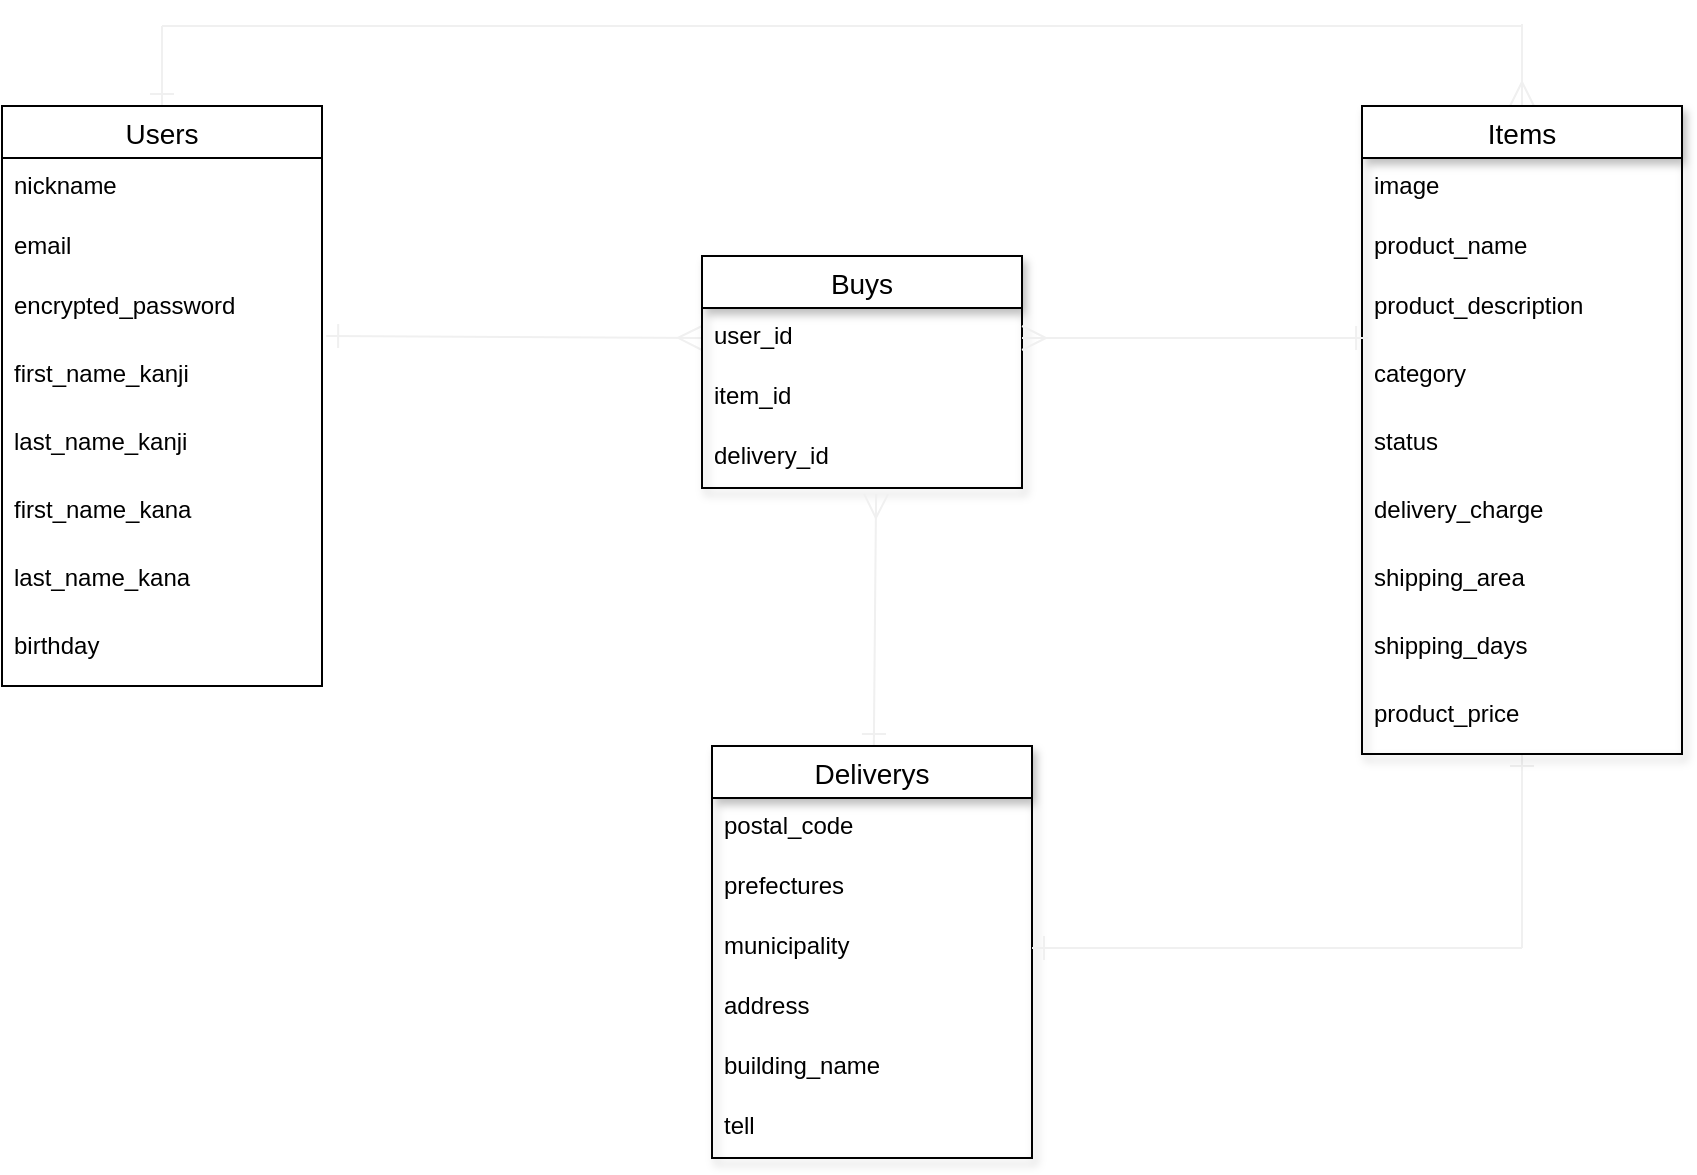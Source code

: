 <mxfile>
    <diagram id="SYYIoxHmVdFxY4b5FEGh" name="ページ1">
        <mxGraphModel dx="728" dy="529" grid="1" gridSize="10" guides="1" tooltips="1" connect="1" arrows="1" fold="1" page="1" pageScale="1" pageWidth="1169" pageHeight="827" math="0" shadow="0">
            <root>
                <mxCell id="0"/>
                <mxCell id="1" parent="0"/>
                <mxCell id="R4g8S2cu2oiYWbdXBOTO-71" style="edgeStyle=none;rounded=0;jumpSize=6;orthogonalLoop=1;jettySize=auto;html=1;shadow=0;startArrow=ERone;startFill=0;endArrow=none;endFill=0;startSize=10;endSize=10;targetPerimeterSpacing=5;strokeColor=#f0f0f0;strokeWidth=1;" edge="1" parent="1" source="17">
                    <mxGeometry relative="1" as="geometry">
                        <mxPoint x="240" y="40" as="targetPoint"/>
                    </mxGeometry>
                </mxCell>
                <mxCell id="17" value="Users" style="swimlane;fontStyle=0;childLayout=stackLayout;horizontal=1;startSize=26;horizontalStack=0;resizeParent=1;resizeParentMax=0;resizeLast=0;collapsible=1;marginBottom=0;align=center;fontSize=14;aspect=fixed;" vertex="1" parent="1">
                    <mxGeometry x="160" y="80" width="160" height="290" as="geometry">
                        <mxRectangle x="80" y="80" width="70" height="26" as="alternateBounds"/>
                    </mxGeometry>
                </mxCell>
                <mxCell id="18" value="nickname" style="text;strokeColor=none;fillColor=none;spacingLeft=4;spacingRight=4;overflow=hidden;rotatable=0;points=[[0,0.5],[1,0.5]];portConstraint=eastwest;fontSize=12;" vertex="1" parent="17">
                    <mxGeometry y="26" width="160" height="30" as="geometry"/>
                </mxCell>
                <mxCell id="19" value="email" style="text;strokeColor=none;fillColor=none;spacingLeft=4;spacingRight=4;overflow=hidden;rotatable=0;points=[[0,0.5],[1,0.5]];portConstraint=eastwest;fontSize=12;" vertex="1" parent="17">
                    <mxGeometry y="56" width="160" height="30" as="geometry"/>
                </mxCell>
                <mxCell id="41" value="encrypted_password" style="text;strokeColor=none;fillColor=none;spacingLeft=4;spacingRight=4;overflow=hidden;rotatable=0;points=[[0,0.5],[1,0.5]];portConstraint=eastwest;fontSize=12;" vertex="1" parent="17">
                    <mxGeometry y="86" width="160" height="34" as="geometry"/>
                </mxCell>
                <mxCell id="42" value="first_name_kanji " style="text;strokeColor=none;fillColor=none;spacingLeft=4;spacingRight=4;overflow=hidden;rotatable=0;points=[[0,0.5],[1,0.5]];portConstraint=eastwest;fontSize=12;" vertex="1" parent="17">
                    <mxGeometry y="120" width="160" height="34" as="geometry"/>
                </mxCell>
                <mxCell id="R4g8S2cu2oiYWbdXBOTO-78" value="last_name_kanji " style="text;strokeColor=none;fillColor=none;spacingLeft=4;spacingRight=4;overflow=hidden;rotatable=0;points=[[0,0.5],[1,0.5]];portConstraint=eastwest;fontSize=12;" vertex="1" parent="17">
                    <mxGeometry y="154" width="160" height="34" as="geometry"/>
                </mxCell>
                <mxCell id="R4g8S2cu2oiYWbdXBOTO-77" value="first_name_kana" style="text;strokeColor=none;fillColor=none;spacingLeft=4;spacingRight=4;overflow=hidden;rotatable=0;points=[[0,0.5],[1,0.5]];portConstraint=eastwest;fontSize=12;" vertex="1" parent="17">
                    <mxGeometry y="188" width="160" height="34" as="geometry"/>
                </mxCell>
                <mxCell id="R4g8S2cu2oiYWbdXBOTO-76" value="last_name_kana" style="text;strokeColor=none;fillColor=none;spacingLeft=4;spacingRight=4;overflow=hidden;rotatable=0;points=[[0,0.5],[1,0.5]];portConstraint=eastwest;fontSize=12;" vertex="1" parent="17">
                    <mxGeometry y="222" width="160" height="34" as="geometry"/>
                </mxCell>
                <mxCell id="20" value="birthday" style="text;strokeColor=none;fillColor=none;spacingLeft=4;spacingRight=4;overflow=hidden;rotatable=0;points=[[0,0.5],[1,0.5]];portConstraint=eastwest;fontSize=12;" vertex="1" parent="17">
                    <mxGeometry y="256" width="160" height="34" as="geometry"/>
                </mxCell>
                <mxCell id="R4g8S2cu2oiYWbdXBOTO-46" style="edgeStyle=none;rounded=0;jumpSize=6;orthogonalLoop=1;jettySize=auto;html=1;entryX=1.013;entryY=-0.147;entryDx=0;entryDy=0;entryPerimeter=0;shadow=0;startArrow=ERmany;startFill=0;endArrow=ERone;endFill=0;startSize=10;endSize=10;targetPerimeterSpacing=5;strokeColor=#f0f0f0;strokeWidth=1;exitX=0;exitY=0.5;exitDx=0;exitDy=0;spacing=2;" edge="1" parent="1" source="29" target="42">
                    <mxGeometry relative="1" as="geometry"/>
                </mxCell>
                <mxCell id="R4g8S2cu2oiYWbdXBOTO-51" style="edgeStyle=none;rounded=0;jumpSize=6;orthogonalLoop=1;jettySize=auto;html=1;shadow=0;startArrow=ERone;startFill=0;endArrow=none;endFill=0;startSize=10;endSize=10;targetPerimeterSpacing=5;strokeColor=#f0f0f0;strokeWidth=1;" edge="1" parent="1" source="21">
                    <mxGeometry relative="1" as="geometry">
                        <mxPoint x="920" y="501" as="targetPoint"/>
                    </mxGeometry>
                </mxCell>
                <mxCell id="R4g8S2cu2oiYWbdXBOTO-72" style="edgeStyle=none;rounded=0;jumpSize=6;orthogonalLoop=1;jettySize=auto;html=1;shadow=0;startArrow=ERmany;startFill=0;endArrow=none;endFill=0;startSize=10;endSize=10;targetPerimeterSpacing=5;strokeColor=#f0f0f0;strokeWidth=1;" edge="1" parent="1" source="21">
                    <mxGeometry relative="1" as="geometry">
                        <mxPoint x="920" y="39" as="targetPoint"/>
                    </mxGeometry>
                </mxCell>
                <mxCell id="21" value="Items" style="swimlane;fontStyle=0;childLayout=stackLayout;horizontal=1;startSize=26;horizontalStack=0;resizeParent=1;resizeParentMax=0;resizeLast=0;collapsible=1;marginBottom=0;align=center;fontSize=14;shadow=1;" vertex="1" parent="1">
                    <mxGeometry x="840" y="80" width="160" height="324" as="geometry">
                        <mxRectangle x="560" y="80" width="70" height="26" as="alternateBounds"/>
                    </mxGeometry>
                </mxCell>
                <mxCell id="22" value="image" style="text;strokeColor=none;fillColor=none;spacingLeft=4;spacingRight=4;overflow=hidden;rotatable=0;points=[[0,0.5],[1,0.5]];portConstraint=eastwest;fontSize=12;" vertex="1" parent="21">
                    <mxGeometry y="26" width="160" height="30" as="geometry"/>
                </mxCell>
                <mxCell id="23" value="product_name" style="text;strokeColor=none;fillColor=none;spacingLeft=4;spacingRight=4;overflow=hidden;rotatable=0;points=[[0,0.5],[1,0.5]];portConstraint=eastwest;fontSize=12;" vertex="1" parent="21">
                    <mxGeometry y="56" width="160" height="30" as="geometry"/>
                </mxCell>
                <mxCell id="45" value="product_description" style="text;strokeColor=none;fillColor=none;spacingLeft=4;spacingRight=4;overflow=hidden;rotatable=0;points=[[0,0.5],[1,0.5]];portConstraint=eastwest;fontSize=12;" vertex="1" parent="21">
                    <mxGeometry y="86" width="160" height="34" as="geometry"/>
                </mxCell>
                <mxCell id="R4g8S2cu2oiYWbdXBOTO-59" value="category " style="text;strokeColor=none;fillColor=none;spacingLeft=4;spacingRight=4;overflow=hidden;rotatable=0;points=[[0,0.5],[1,0.5]];portConstraint=eastwest;fontSize=12;" vertex="1" parent="21">
                    <mxGeometry y="120" width="160" height="34" as="geometry"/>
                </mxCell>
                <mxCell id="R4g8S2cu2oiYWbdXBOTO-60" value="status " style="text;strokeColor=none;fillColor=none;spacingLeft=4;spacingRight=4;overflow=hidden;rotatable=0;points=[[0,0.5],[1,0.5]];portConstraint=eastwest;fontSize=12;" vertex="1" parent="21">
                    <mxGeometry y="154" width="160" height="34" as="geometry"/>
                </mxCell>
                <mxCell id="R4g8S2cu2oiYWbdXBOTO-83" value="delivery_charge " style="text;strokeColor=none;fillColor=none;spacingLeft=4;spacingRight=4;overflow=hidden;rotatable=0;points=[[0,0.5],[1,0.5]];portConstraint=eastwest;fontSize=12;" vertex="1" parent="21">
                    <mxGeometry y="188" width="160" height="34" as="geometry"/>
                </mxCell>
                <mxCell id="R4g8S2cu2oiYWbdXBOTO-82" value="shipping_area " style="text;strokeColor=none;fillColor=none;spacingLeft=4;spacingRight=4;overflow=hidden;rotatable=0;points=[[0,0.5],[1,0.5]];portConstraint=eastwest;fontSize=12;" vertex="1" parent="21">
                    <mxGeometry y="222" width="160" height="34" as="geometry"/>
                </mxCell>
                <mxCell id="R4g8S2cu2oiYWbdXBOTO-81" value="shipping_days" style="text;strokeColor=none;fillColor=none;spacingLeft=4;spacingRight=4;overflow=hidden;rotatable=0;points=[[0,0.5],[1,0.5]];portConstraint=eastwest;fontSize=12;" vertex="1" parent="21">
                    <mxGeometry y="256" width="160" height="34" as="geometry"/>
                </mxCell>
                <mxCell id="R4g8S2cu2oiYWbdXBOTO-80" value="product_price " style="text;strokeColor=none;fillColor=none;spacingLeft=4;spacingRight=4;overflow=hidden;rotatable=0;points=[[0,0.5],[1,0.5]];portConstraint=eastwest;fontSize=12;" vertex="1" parent="21">
                    <mxGeometry y="290" width="160" height="34" as="geometry"/>
                </mxCell>
                <mxCell id="28" value="Buys" style="swimlane;fontStyle=0;childLayout=stackLayout;horizontal=1;startSize=26;horizontalStack=0;resizeParent=1;resizeParentMax=0;resizeLast=0;collapsible=1;marginBottom=0;align=center;fontSize=14;shadow=1;" vertex="1" parent="1">
                    <mxGeometry x="510" y="155" width="160" height="116" as="geometry"/>
                </mxCell>
                <mxCell id="29" value="user_id" style="text;strokeColor=none;fillColor=none;spacingLeft=4;spacingRight=4;overflow=hidden;rotatable=0;points=[[0,0.5],[1,0.5]];portConstraint=eastwest;fontSize=12;" vertex="1" parent="28">
                    <mxGeometry y="26" width="160" height="30" as="geometry"/>
                </mxCell>
                <mxCell id="R4g8S2cu2oiYWbdXBOTO-69" value="item_id" style="text;strokeColor=none;fillColor=none;spacingLeft=4;spacingRight=4;overflow=hidden;rotatable=0;points=[[0,0.5],[1,0.5]];portConstraint=eastwest;fontSize=12;" vertex="1" parent="28">
                    <mxGeometry y="56" width="160" height="30" as="geometry"/>
                </mxCell>
                <mxCell id="30" value="delivery_id" style="text;strokeColor=none;fillColor=none;spacingLeft=4;spacingRight=4;overflow=hidden;rotatable=0;points=[[0,0.5],[1,0.5]];portConstraint=eastwest;fontSize=12;" vertex="1" parent="28">
                    <mxGeometry y="86" width="160" height="30" as="geometry"/>
                </mxCell>
                <mxCell id="R4g8S2cu2oiYWbdXBOTO-68" style="edgeStyle=none;rounded=0;jumpSize=6;orthogonalLoop=1;jettySize=auto;html=1;entryX=0.544;entryY=1.1;entryDx=0;entryDy=0;entryPerimeter=0;shadow=0;startArrow=ERone;startFill=0;endArrow=ERmany;endFill=0;startSize=10;endSize=10;targetPerimeterSpacing=5;strokeColor=#f0f0f0;strokeWidth=1;" edge="1" parent="1" source="R4g8S2cu2oiYWbdXBOTO-53" target="30">
                    <mxGeometry relative="1" as="geometry"/>
                </mxCell>
                <mxCell id="R4g8S2cu2oiYWbdXBOTO-53" value="Deliverys" style="swimlane;fontStyle=0;childLayout=stackLayout;horizontal=1;startSize=26;horizontalStack=0;resizeParent=1;resizeParentMax=0;resizeLast=0;collapsible=1;marginBottom=0;align=center;fontSize=14;shadow=1;" vertex="1" parent="1">
                    <mxGeometry x="515" y="400" width="160" height="206" as="geometry"/>
                </mxCell>
                <mxCell id="R4g8S2cu2oiYWbdXBOTO-54" value=" postal_code " style="text;strokeColor=none;fillColor=none;spacingLeft=4;spacingRight=4;overflow=hidden;rotatable=0;points=[[0,0.5],[1,0.5]];portConstraint=eastwest;fontSize=12;" vertex="1" parent="R4g8S2cu2oiYWbdXBOTO-53">
                    <mxGeometry y="26" width="160" height="30" as="geometry"/>
                </mxCell>
                <mxCell id="R4g8S2cu2oiYWbdXBOTO-55" value="prefectures " style="text;strokeColor=none;fillColor=none;spacingLeft=4;spacingRight=4;overflow=hidden;rotatable=0;points=[[0,0.5],[1,0.5]];portConstraint=eastwest;fontSize=12;" vertex="1" parent="R4g8S2cu2oiYWbdXBOTO-53">
                    <mxGeometry y="56" width="160" height="30" as="geometry"/>
                </mxCell>
                <mxCell id="R4g8S2cu2oiYWbdXBOTO-56" value="municipality" style="text;strokeColor=none;fillColor=none;spacingLeft=4;spacingRight=4;overflow=hidden;rotatable=0;points=[[0,0.5],[1,0.5]];portConstraint=eastwest;fontSize=12;" vertex="1" parent="R4g8S2cu2oiYWbdXBOTO-53">
                    <mxGeometry y="86" width="160" height="30" as="geometry"/>
                </mxCell>
                <mxCell id="R4g8S2cu2oiYWbdXBOTO-57" value="address " style="text;strokeColor=none;fillColor=none;spacingLeft=4;spacingRight=4;overflow=hidden;rotatable=0;points=[[0,0.5],[1,0.5]];portConstraint=eastwest;fontSize=12;" vertex="1" parent="R4g8S2cu2oiYWbdXBOTO-53">
                    <mxGeometry y="116" width="160" height="30" as="geometry"/>
                </mxCell>
                <mxCell id="R4g8S2cu2oiYWbdXBOTO-85" value="building_name" style="text;strokeColor=none;fillColor=none;spacingLeft=4;spacingRight=4;overflow=hidden;rotatable=0;points=[[0,0.5],[1,0.5]];portConstraint=eastwest;fontSize=12;" vertex="1" parent="R4g8S2cu2oiYWbdXBOTO-53">
                    <mxGeometry y="146" width="160" height="30" as="geometry"/>
                </mxCell>
                <mxCell id="R4g8S2cu2oiYWbdXBOTO-84" value="tell " style="text;strokeColor=none;fillColor=none;spacingLeft=4;spacingRight=4;overflow=hidden;rotatable=0;points=[[0,0.5],[1,0.5]];portConstraint=eastwest;fontSize=12;" vertex="1" parent="R4g8S2cu2oiYWbdXBOTO-53">
                    <mxGeometry y="176" width="160" height="30" as="geometry"/>
                </mxCell>
                <mxCell id="R4g8S2cu2oiYWbdXBOTO-67" style="edgeStyle=none;rounded=0;jumpSize=6;orthogonalLoop=1;jettySize=auto;html=1;entryX=0.019;entryY=-0.118;entryDx=0;entryDy=0;entryPerimeter=0;shadow=0;startArrow=ERmany;startFill=0;endArrow=ERone;endFill=0;startSize=10;endSize=10;targetPerimeterSpacing=5;strokeColor=#f0f0f0;strokeWidth=1;" edge="1" parent="1" source="29" target="R4g8S2cu2oiYWbdXBOTO-59">
                    <mxGeometry relative="1" as="geometry"/>
                </mxCell>
                <mxCell id="R4g8S2cu2oiYWbdXBOTO-70" style="edgeStyle=none;rounded=0;jumpSize=6;orthogonalLoop=1;jettySize=auto;html=1;shadow=0;startArrow=ERone;startFill=0;endArrow=none;endFill=0;startSize=10;endSize=10;targetPerimeterSpacing=5;strokeColor=#f0f0f0;strokeWidth=1;" edge="1" parent="1" source="R4g8S2cu2oiYWbdXBOTO-56">
                    <mxGeometry relative="1" as="geometry">
                        <mxPoint x="920" y="501" as="targetPoint"/>
                    </mxGeometry>
                </mxCell>
                <mxCell id="R4g8S2cu2oiYWbdXBOTO-73" value="" style="endArrow=none;html=1;rounded=0;shadow=0;startSize=10;endSize=10;targetPerimeterSpacing=5;strokeColor=#f0f0f0;strokeWidth=1;" edge="1" parent="1">
                    <mxGeometry relative="1" as="geometry">
                        <mxPoint x="240" y="40" as="sourcePoint"/>
                        <mxPoint x="920" y="40" as="targetPoint"/>
                    </mxGeometry>
                </mxCell>
            </root>
        </mxGraphModel>
    </diagram>
</mxfile>